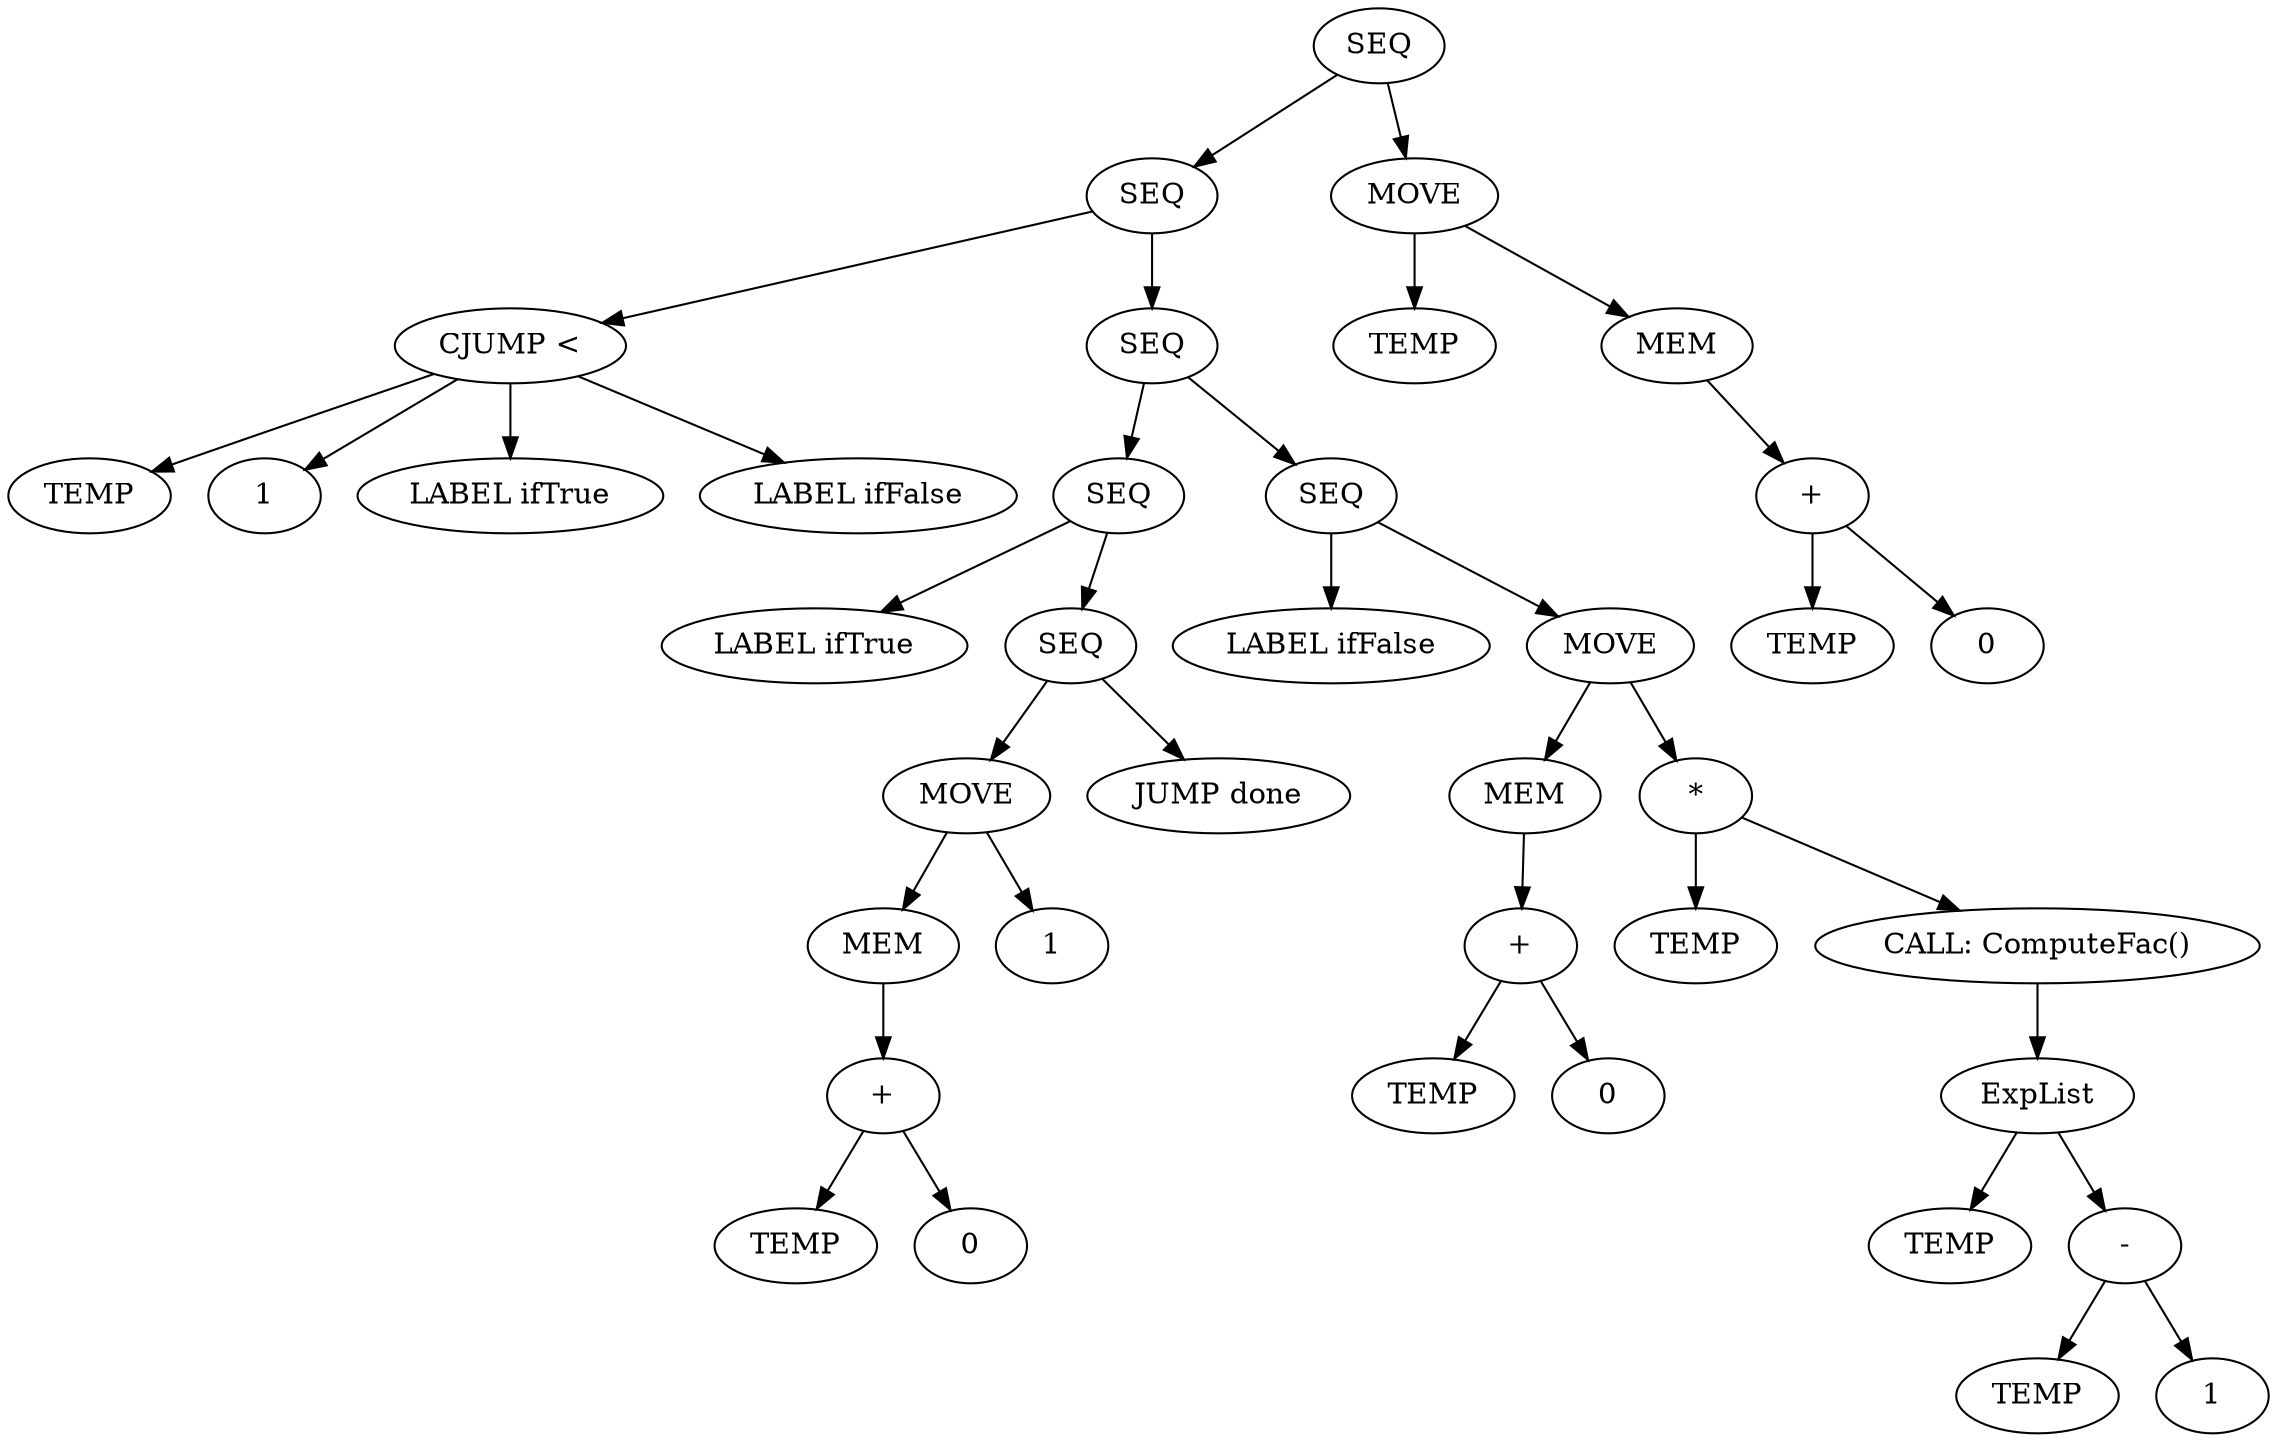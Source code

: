 digraph G {
SEQ_0x60004c9b0 -> SEQ_0x60004c820 -> CJUMP_0x60004c7d0 -> TEMP_0x60004bf50;
TEMP_0x60004bf50[label="TEMP"];
CJUMP_0x60004c7d0 -> CONST_0x60004c070;
CONST_0x60004c070[label="1"];
CJUMP_0x60004c7d0 -> LABEL_0xffffc280;
LABEL_0xffffc280[label="LABEL ifTrue"];
CJUMP_0x60004c7d0 -> LABEL_0xffffc2a0;
LABEL_0xffffc2a0[label="LABEL ifFalse"];
CJUMP_0x60004c7d0[label="CJUMP <"];
SEQ_0x60004c820 -> SEQ_0x60004c7b0 -> SEQ_0x60004c750 -> LABEL_0x60004c730;
LABEL_0x60004c730[label="LABEL ifTrue"];
SEQ_0x60004c750 -> SEQ_0x60004c3d0 -> MOVE_0x60004c370 -> MEM_0x60004c330 -> BINOP_0x60004c300 -> TEMP_0x60004c2c0;
TEMP_0x60004c2c0[label="TEMP"];
BINOP_0x60004c300 -> CONST_0x60004c2e0;
CONST_0x60004c2e0[label="0"];
BINOP_0x60004c300[label="+"];
MEM_0x60004c330[label="MEM"];
MOVE_0x60004c370 -> CONST_0x60004c260;
CONST_0x60004c260[label="1"];
MOVE_0x60004c370[label="MOVE"];
SEQ_0x60004c3d0 -> JUMP_0x60004c3b0;
JUMP_0x60004c3b0[label="JUMP done"];
SEQ_0x60004c3d0[label="SEQ"];
SEQ_0x60004c750[label="SEQ"];
SEQ_0x60004c7b0 -> SEQ_0x60004c790 -> LABEL_0x60004c770;
LABEL_0x60004c770[label="LABEL ifFalse"];
SEQ_0x60004c790 -> MOVE_0x60004c6f0 -> MEM_0x60004c6b0 -> BINOP_0x60004c680 -> TEMP_0x60004c640;
TEMP_0x60004c640[label="TEMP"];
BINOP_0x60004c680 -> CONST_0x60004c660;
CONST_0x60004c660[label="0"];
BINOP_0x60004c680[label="+"];
MEM_0x60004c6b0[label="MEM"];
MOVE_0x60004c6f0 -> BINOP_0x60004c5d0 -> TEMP_0x60004c3f0;
TEMP_0x60004c3f0[label="TEMP"];
BINOP_0x60004c5d0 -> CALL_0x60004c4a0 -> ExpList_0x60004c470;
ExpList_0x60004c470 -> TEMP_0x60004c430;
TEMP_0x60004c430[label="TEMP"];
ExpList_0x60004c470 -> BINOP_0x60004c540 -> TEMP_0x60004c4c0;
TEMP_0x60004c4c0[label="TEMP"];
BINOP_0x60004c540 -> CONST_0x60004c500;
CONST_0x60004c500[label="1"];
BINOP_0x60004c540[label="-"];
ExpList_0x60004c470[label="ExpList"];
CALL_0x60004c4a0[label="CALL: ComputeFac()"];
BINOP_0x60004c5d0[label="*"];
MOVE_0x60004c6f0[label="MOVE"];
SEQ_0x60004c790[label="SEQ"];
SEQ_0x60004c7b0[label="SEQ"];
SEQ_0x60004c820[label="SEQ"];
SEQ_0x60004c9b0 -> MOVE_0x60004c990 -> TEMP_0x60004c970;
TEMP_0x60004c970[label="TEMP"];
MOVE_0x60004c990 -> MEM_0x60004c8f0 -> BINOP_0x60004c8c0 -> TEMP_0x60004c880;
TEMP_0x60004c880[label="TEMP"];
BINOP_0x60004c8c0 -> CONST_0x60004c8a0;
CONST_0x60004c8a0[label="0"];
BINOP_0x60004c8c0[label="+"];
MEM_0x60004c8f0[label="MEM"];
MOVE_0x60004c990[label="MOVE"];
SEQ_0x60004c9b0[label="SEQ"];
}

